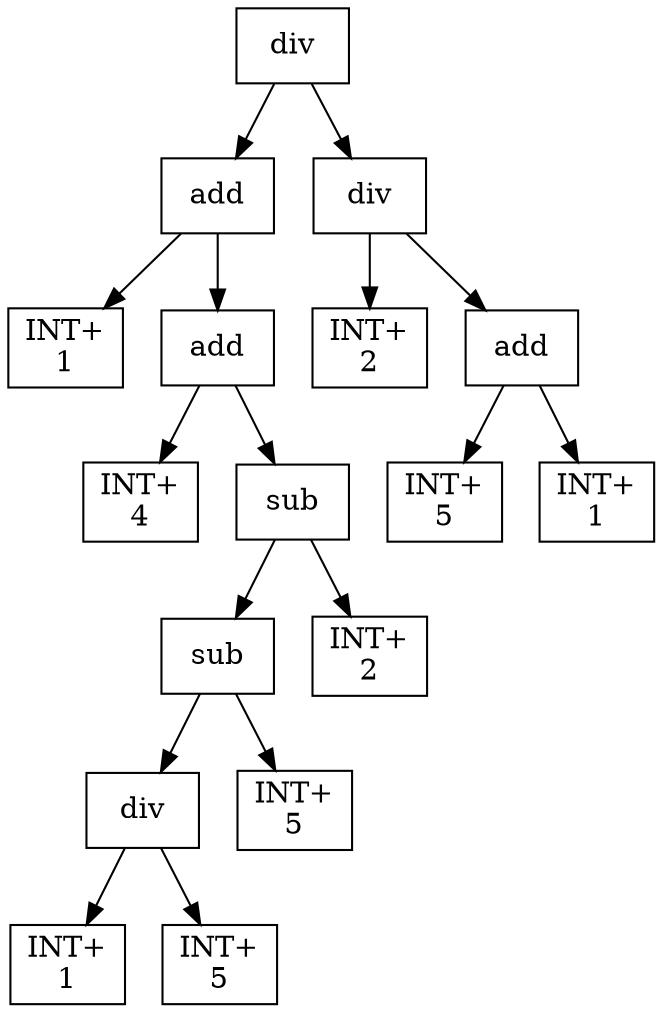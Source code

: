 digraph expr {
  node [shape=box];
  n1 [label="div"];
  n2 [label="add"];
  n3 [label="INT+\n1"];
  n4 [label="add"];
  n5 [label="INT+\n4"];
  n6 [label="sub"];
  n7 [label="sub"];
  n8 [label="div"];
  n9 [label="INT+\n1"];
  n10 [label="INT+\n5"];
  n8 -> n9;
  n8 -> n10;
  n11 [label="INT+\n5"];
  n7 -> n8;
  n7 -> n11;
  n12 [label="INT+\n2"];
  n6 -> n7;
  n6 -> n12;
  n4 -> n5;
  n4 -> n6;
  n2 -> n3;
  n2 -> n4;
  n13 [label="div"];
  n14 [label="INT+\n2"];
  n15 [label="add"];
  n16 [label="INT+\n5"];
  n17 [label="INT+\n1"];
  n15 -> n16;
  n15 -> n17;
  n13 -> n14;
  n13 -> n15;
  n1 -> n2;
  n1 -> n13;
}